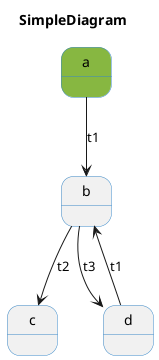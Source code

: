 @startuml
allow_mixing
title SimpleDiagram
skinparam titleBorderRoundCorner 15
skinparam titleBorderThickness 2
skinparam state {
    BackgroundColor<<initial>> #87b741
    BackgroundColor<<marked>> #3887C6
    BorderColor #3887C6
    BorderColor<<marked>> Black
    FontColor<<marked>> White
}
state "a" <<initial>>
state "b"
state "c"
state "d"
"a" --> "b": "t1"
"d" --> "b": "t1"
"b" --> "c": "t2"
"b" --> "d": "t3"
@enduml

